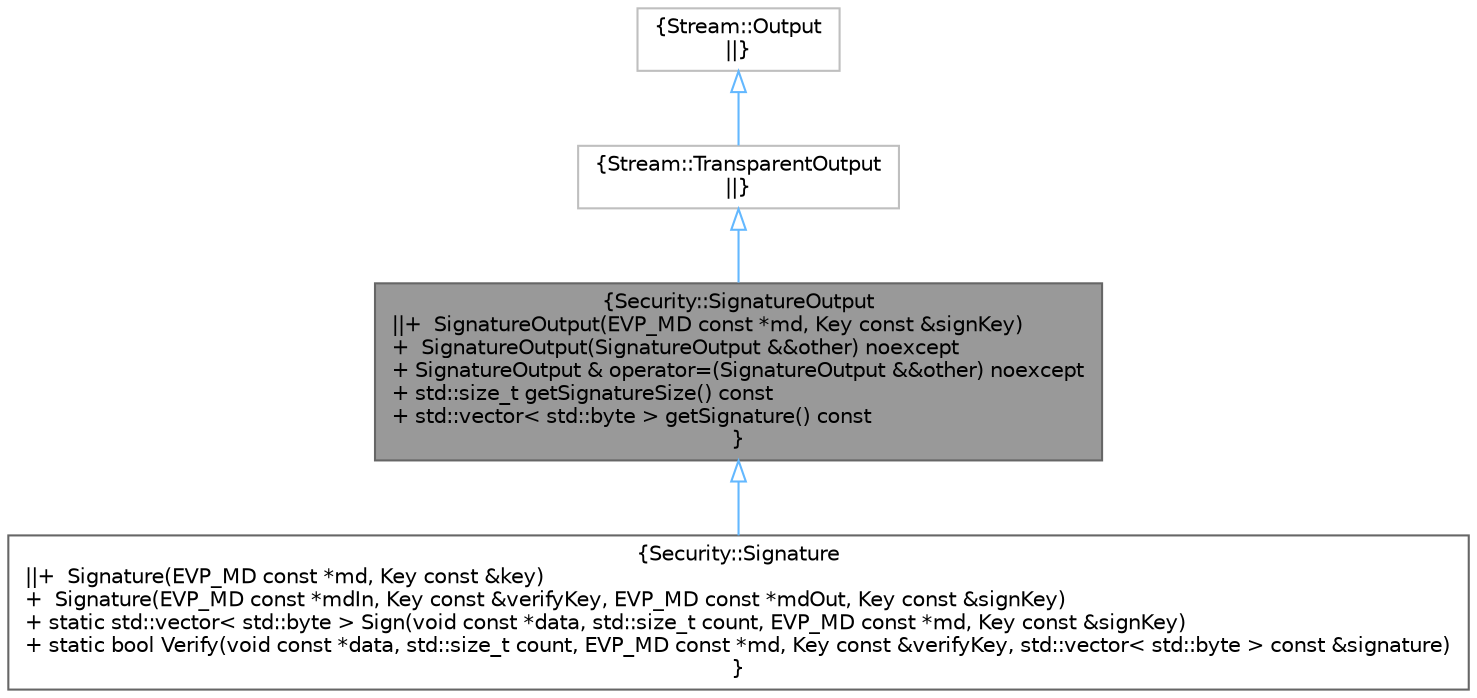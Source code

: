 digraph "Security::SignatureOutput"
{
 // LATEX_PDF_SIZE
  bgcolor="transparent";
  edge [fontname=Helvetica,fontsize=10,labelfontname=Helvetica,labelfontsize=10];
  node [fontname=Helvetica,fontsize=10,shape=box,height=0.2,width=0.4];
  Node1 [label="{Security::SignatureOutput\n||+  SignatureOutput(EVP_MD const *md, Key const &signKey)\l+  SignatureOutput(SignatureOutput &&other) noexcept\l+ SignatureOutput & operator=(SignatureOutput &&other) noexcept\l+ std::size_t getSignatureSize() const\l+ std::vector\< std::byte \> getSignature() const\l}",height=0.2,width=0.4,color="gray40", fillcolor="grey60", style="filled", fontcolor="black",tooltip="Stream::Output Signature observer."];
  Node2 -> Node1 [dir="back",color="steelblue1",style="solid",arrowtail="onormal"];
  Node2 [label="{Stream::TransparentOutput\n||}",height=0.2,width=0.4,color="grey75", fillcolor="white", style="filled",URL="/tmp/build/x64/Release/Stream/tag.xml$d1/d52/classStream_1_1TransparentOutput.html",tooltip=" "];
  Node3 -> Node2 [dir="back",color="steelblue1",style="solid",arrowtail="onormal"];
  Node3 [label="{Stream::Output\n||}",height=0.2,width=0.4,color="grey75", fillcolor="white", style="filled",URL="/tmp/build/x64/Release/Stream/tag.xml$df/dc2/classStream_1_1Output.html",tooltip=" "];
  Node1 -> Node4 [dir="back",color="steelblue1",style="solid",arrowtail="onormal"];
  Node4 [label="{Security::Signature\n||+  Signature(EVP_MD const *md, Key const &key)\l+  Signature(EVP_MD const *mdIn, Key const &verifyKey, EVP_MD const *mdOut, Key const &signKey)\l+ static std::vector\< std::byte \> Sign(void const *data, std::size_t count, EVP_MD const *md, Key const &signKey)\l+ static bool Verify(void const *data, std::size_t count, EVP_MD const *md, Key const &verifyKey, std::vector\< std::byte \> const &signature)\l}",height=0.2,width=0.4,color="gray40", fillcolor="white", style="filled",URL="$d0/d3a/classSecurity_1_1Signature.html",tooltip="Stream::Input / Stream::Output Signature observer."];
}
